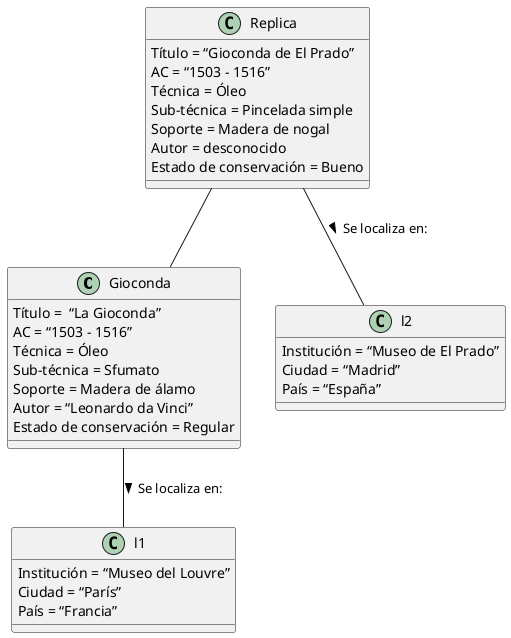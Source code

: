 @startuml
class Gioconda{
Título =  “La Gioconda”
AC = “1503 - 1516”
Técnica = Óleo
Sub-técnica = Sfumato
Soporte = Madera de álamo
Autor = “Leonardo da Vinci”
Estado de conservación = Regular
}

class l1{
Institución = “Museo del Louvre”
Ciudad = “París”
País = “Francia”
}

Gioconda -- l1 :Se localiza en: >



class Replica{
Título = “Gioconda de El Prado”
AC = “1503 - 1516”
Técnica = Óleo
Sub-técnica = Pincelada simple
Soporte = Madera de nogal
Autor = desconocido
Estado de conservación = Bueno
}

class l2{
Institución = “Museo de El Prado”
Ciudad = “Madrid”
País = “España”
}

Replica -- l2 :Se localiza en: >



Replica--Gioconda
@enduml